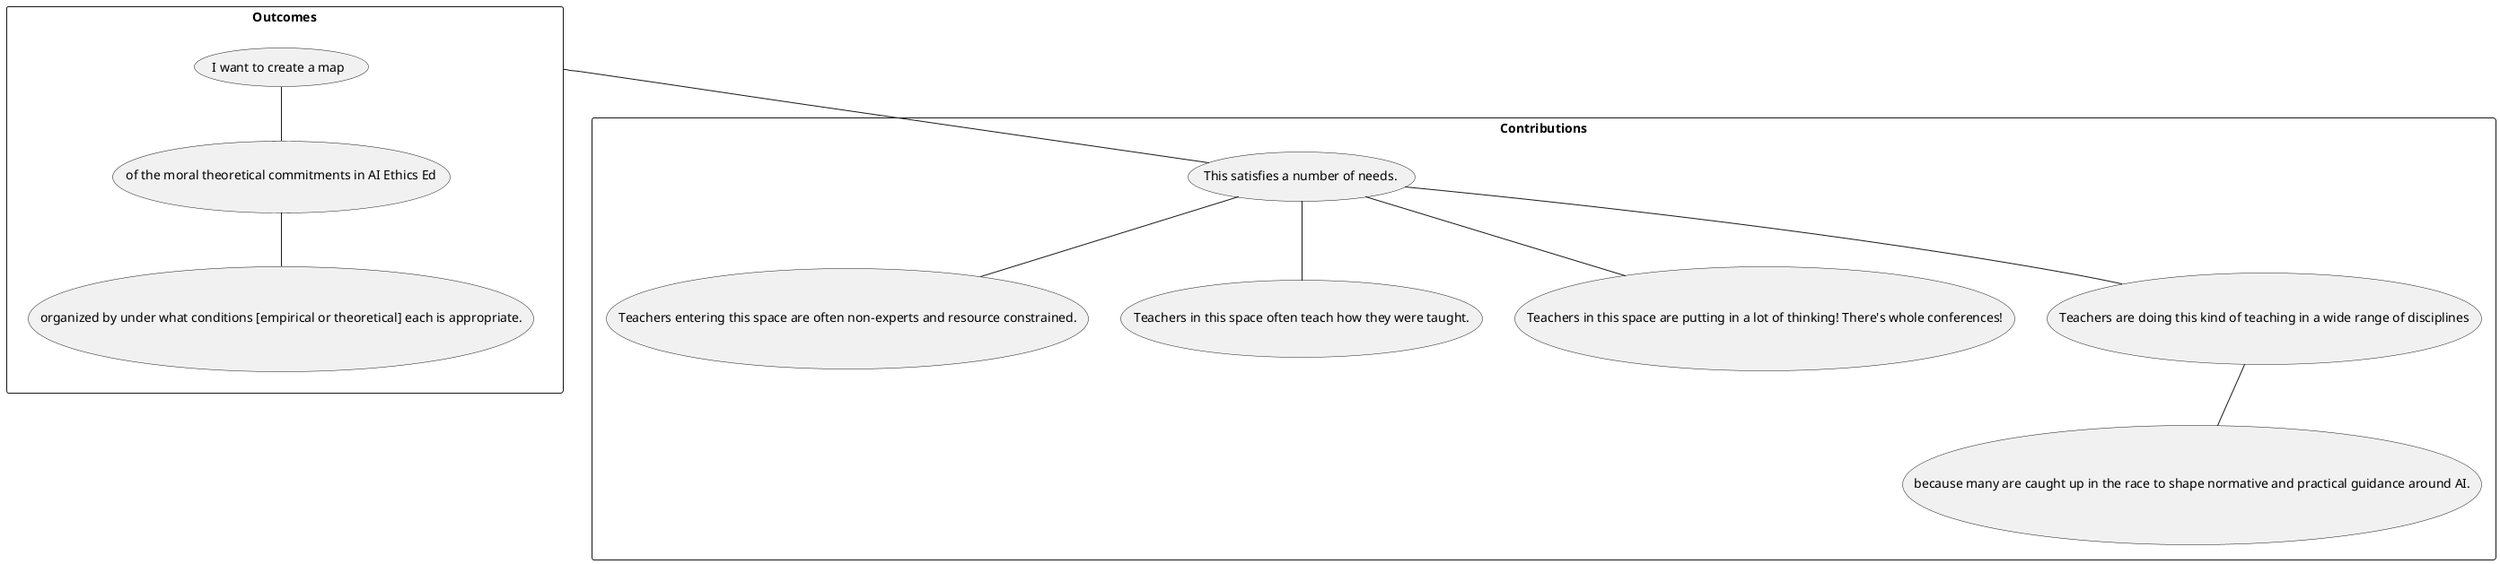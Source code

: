 
@startuml

skinparam packageStyle rectangle

package Outcomes {
    (I want to create a map)
    (of the moral theoretical commitments in AI Ethics Ed)
    (organized by under what conditions [empirical or theoretical] each is appropriate.)
}

(I want to create a map) -- (of the moral theoretical commitments in AI Ethics Ed)
(of the moral theoretical commitments in AI Ethics Ed) -- (organized by under what conditions [empirical or theoretical] each is appropriate.)

package Contributions {
    (This satisfies a number of needs.)
    (Teachers entering this space are often non-experts and resource constrained.)
    (Teachers in this space often teach how they were taught.)
    (Teachers in this space are putting in a lot of thinking! There's whole conferences!)
    (Teachers are doing this kind of teaching in a wide range of disciplines)
    (because many are caught up in the race to shape normative and practical guidance around AI.)
}
     
Outcomes -- (This satisfies a number of needs.)
(This satisfies a number of needs.) -- (Teachers entering this space are often non-experts and resource constrained.)
(This satisfies a number of needs.) -- (Teachers in this space often teach how they were taught.)
(This satisfies a number of needs.) -- (Teachers in this space are putting in a lot of thinking! There's whole conferences!)
(This satisfies a number of needs.) -- (Teachers are doing this kind of teaching in a wide range of disciplines)
(Teachers are doing this kind of teaching in a wide range of disciplines) -- (because many are caught up in the race to shape normative and practical guidance around AI.)

@enduml
